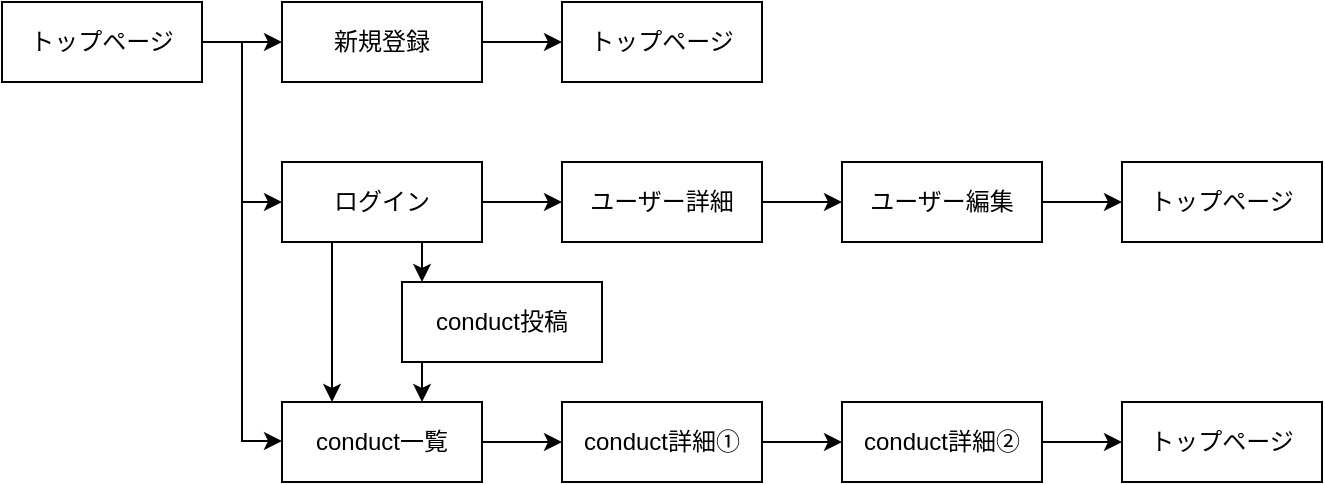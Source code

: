 <mxfile>
    <diagram id="v8ftFEAlCYzXgG-yJxjX" name="画面遷移図">
        <mxGraphModel dx="889" dy="573" grid="1" gridSize="10" guides="1" tooltips="1" connect="1" arrows="1" fold="1" page="1" pageScale="1" pageWidth="827" pageHeight="1169" math="0" shadow="0">
            <root>
                <mxCell id="0"/>
                <mxCell id="1" parent="0"/>
                <mxCell id="20" style="edgeStyle=none;html=1;exitX=1;exitY=0.5;exitDx=0;exitDy=0;entryX=0;entryY=0.5;entryDx=0;entryDy=0;" edge="1" parent="1" source="2" target="5">
                    <mxGeometry relative="1" as="geometry"/>
                </mxCell>
                <mxCell id="2" value="トップページ" style="whiteSpace=wrap;html=1;align=center;" vertex="1" parent="1">
                    <mxGeometry x="100" y="40" width="100" height="40" as="geometry"/>
                </mxCell>
                <mxCell id="25" style="edgeStyle=none;html=1;exitX=1;exitY=0.5;exitDx=0;exitDy=0;entryX=0;entryY=0.5;entryDx=0;entryDy=0;" edge="1" parent="1" source="4" target="14">
                    <mxGeometry relative="1" as="geometry"/>
                </mxCell>
                <mxCell id="44" style="edgeStyle=none;html=1;entryX=0.25;entryY=0;entryDx=0;entryDy=0;exitX=0.25;exitY=1;exitDx=0;exitDy=0;" edge="1" parent="1" source="4" target="7">
                    <mxGeometry relative="1" as="geometry">
                        <mxPoint x="290" y="170" as="sourcePoint"/>
                        <Array as="points"/>
                    </mxGeometry>
                </mxCell>
                <mxCell id="4" value="ログイン" style="whiteSpace=wrap;html=1;align=center;" vertex="1" parent="1">
                    <mxGeometry x="240" y="120" width="100" height="40" as="geometry"/>
                </mxCell>
                <mxCell id="34" style="edgeStyle=none;html=1;exitX=1;exitY=0.5;exitDx=0;exitDy=0;entryX=0;entryY=0.5;entryDx=0;entryDy=0;" edge="1" parent="1" source="5">
                    <mxGeometry relative="1" as="geometry">
                        <mxPoint x="380" y="60" as="targetPoint"/>
                    </mxGeometry>
                </mxCell>
                <mxCell id="5" value="新規登録" style="whiteSpace=wrap;html=1;align=center;" vertex="1" parent="1">
                    <mxGeometry x="240" y="40" width="100" height="40" as="geometry"/>
                </mxCell>
                <mxCell id="31" style="edgeStyle=none;html=1;exitX=1;exitY=0.5;exitDx=0;exitDy=0;entryX=0;entryY=0.5;entryDx=0;entryDy=0;" edge="1" parent="1" source="6" target="8">
                    <mxGeometry relative="1" as="geometry"/>
                </mxCell>
                <mxCell id="6" value="conduct詳細①" style="whiteSpace=wrap;html=1;align=center;" vertex="1" parent="1">
                    <mxGeometry x="380" y="240" width="100" height="40" as="geometry"/>
                </mxCell>
                <mxCell id="22" style="edgeStyle=none;html=1;" edge="1" parent="1">
                    <mxGeometry relative="1" as="geometry">
                        <mxPoint x="240" y="259.5" as="targetPoint"/>
                        <mxPoint x="220" y="259.5" as="sourcePoint"/>
                    </mxGeometry>
                </mxCell>
                <mxCell id="30" style="edgeStyle=none;html=1;exitX=1;exitY=0.5;exitDx=0;exitDy=0;entryX=0;entryY=0.5;entryDx=0;entryDy=0;" edge="1" parent="1" source="7" target="6">
                    <mxGeometry relative="1" as="geometry">
                        <mxPoint x="380" y="280" as="targetPoint"/>
                    </mxGeometry>
                </mxCell>
                <mxCell id="7" value="conduct一覧" style="whiteSpace=wrap;html=1;align=center;" vertex="1" parent="1">
                    <mxGeometry x="240" y="240" width="100" height="40" as="geometry"/>
                </mxCell>
                <mxCell id="43" style="edgeStyle=none;html=1;exitX=1;exitY=0.5;exitDx=0;exitDy=0;entryX=0;entryY=0.5;entryDx=0;entryDy=0;" edge="1" parent="1" source="8" target="37">
                    <mxGeometry relative="1" as="geometry"/>
                </mxCell>
                <mxCell id="8" value="conduct詳細②" style="whiteSpace=wrap;html=1;align=center;" vertex="1" parent="1">
                    <mxGeometry x="520" y="240" width="100" height="40" as="geometry"/>
                </mxCell>
                <mxCell id="42" style="edgeStyle=none;html=1;exitX=1;exitY=0.5;exitDx=0;exitDy=0;entryX=0;entryY=0.5;entryDx=0;entryDy=0;" edge="1" parent="1" source="12" target="38">
                    <mxGeometry relative="1" as="geometry"/>
                </mxCell>
                <mxCell id="12" value="ユーザー編集" style="whiteSpace=wrap;html=1;align=center;" vertex="1" parent="1">
                    <mxGeometry x="520" y="120" width="100" height="40" as="geometry"/>
                </mxCell>
                <mxCell id="27" style="edgeStyle=none;html=1;exitX=1;exitY=0.5;exitDx=0;exitDy=0;entryX=0;entryY=0.5;entryDx=0;entryDy=0;" edge="1" parent="1" source="14" target="12">
                    <mxGeometry relative="1" as="geometry"/>
                </mxCell>
                <mxCell id="14" value="ユーザー詳細" style="whiteSpace=wrap;html=1;align=center;" vertex="1" parent="1">
                    <mxGeometry x="380" y="120" width="100" height="40" as="geometry"/>
                </mxCell>
                <mxCell id="21" value="" style="endArrow=none;html=1;rounded=0;" edge="1" parent="1">
                    <mxGeometry relative="1" as="geometry">
                        <mxPoint x="220" y="60" as="sourcePoint"/>
                        <mxPoint x="220" y="260" as="targetPoint"/>
                    </mxGeometry>
                </mxCell>
                <mxCell id="23" style="edgeStyle=none;html=1;" edge="1" parent="1">
                    <mxGeometry relative="1" as="geometry">
                        <mxPoint x="240" y="140" as="targetPoint"/>
                        <mxPoint x="220" y="140" as="sourcePoint"/>
                        <Array as="points"/>
                    </mxGeometry>
                </mxCell>
                <mxCell id="35" style="edgeStyle=none;html=1;exitX=1;exitY=0.5;exitDx=0;exitDy=0;entryX=0;entryY=0.5;entryDx=0;entryDy=0;" edge="1" parent="1" target="33">
                    <mxGeometry relative="1" as="geometry">
                        <mxPoint x="480" y="60" as="sourcePoint"/>
                    </mxGeometry>
                </mxCell>
                <mxCell id="33" value="トップページ" style="whiteSpace=wrap;html=1;align=center;" vertex="1" parent="1">
                    <mxGeometry x="380" y="40" width="100" height="40" as="geometry"/>
                </mxCell>
                <mxCell id="37" value="トップページ" style="whiteSpace=wrap;html=1;align=center;" vertex="1" parent="1">
                    <mxGeometry x="660" y="240" width="100" height="40" as="geometry"/>
                </mxCell>
                <mxCell id="38" value="トップページ" style="whiteSpace=wrap;html=1;align=center;" vertex="1" parent="1">
                    <mxGeometry x="660" y="120" width="100" height="40" as="geometry"/>
                </mxCell>
                <mxCell id="nF6uuUa3rdV_wBL02g1Z-46" value="conduct投稿" style="whiteSpace=wrap;html=1;align=center;" vertex="1" parent="1">
                    <mxGeometry x="300" y="180" width="100" height="40" as="geometry"/>
                </mxCell>
                <mxCell id="nF6uuUa3rdV_wBL02g1Z-47" style="edgeStyle=none;html=1;" edge="1" parent="1">
                    <mxGeometry relative="1" as="geometry">
                        <mxPoint x="310" y="220" as="sourcePoint"/>
                        <mxPoint x="310" y="240" as="targetPoint"/>
                        <Array as="points"/>
                    </mxGeometry>
                </mxCell>
                <mxCell id="nF6uuUa3rdV_wBL02g1Z-48" style="edgeStyle=none;html=1;" edge="1" parent="1">
                    <mxGeometry relative="1" as="geometry">
                        <mxPoint x="310" y="160" as="sourcePoint"/>
                        <mxPoint x="310" y="180" as="targetPoint"/>
                        <Array as="points"/>
                    </mxGeometry>
                </mxCell>
            </root>
        </mxGraphModel>
    </diagram>
    <diagram id="pOpTrlNiWUxiXPwlSrQK" name="ER図">
        <mxGraphModel dx="889" dy="573" grid="1" gridSize="10" guides="0" tooltips="1" connect="1" arrows="1" fold="1" page="1" pageScale="1" pageWidth="827" pageHeight="1169" math="0" shadow="0">
            <root>
                <mxCell id="0"/>
                <mxCell id="1" parent="0"/>
                <mxCell id="IXuVn6qfQAhCPkEb-98w-1" value="conducts" style="swimlane;fontStyle=0;childLayout=stackLayout;horizontal=1;startSize=26;horizontalStack=0;resizeParent=1;resizeParentMax=0;resizeLast=0;collapsible=1;marginBottom=0;align=center;fontSize=14;" vertex="1" parent="1">
                    <mxGeometry x="290" y="360" width="160" height="146" as="geometry"/>
                </mxCell>
                <mxCell id="IXuVn6qfQAhCPkEb-98w-2" value="id" style="text;strokeColor=none;fillColor=none;spacingLeft=4;spacingRight=4;overflow=hidden;rotatable=0;points=[[0,0.5],[1,0.5]];portConstraint=eastwest;fontSize=12;" vertex="1" parent="IXuVn6qfQAhCPkEb-98w-1">
                    <mxGeometry y="26" width="160" height="30" as="geometry"/>
                </mxCell>
                <mxCell id="IXuVn6qfQAhCPkEb-98w-3" value="user_id" style="text;strokeColor=none;fillColor=none;spacingLeft=4;spacingRight=4;overflow=hidden;rotatable=0;points=[[0,0.5],[1,0.5]];portConstraint=eastwest;fontSize=12;" vertex="1" parent="IXuVn6qfQAhCPkEb-98w-1">
                    <mxGeometry y="56" width="160" height="30" as="geometry"/>
                </mxCell>
                <mxCell id="IXuVn6qfQAhCPkEb-98w-4" value="content_name&#10;" style="text;strokeColor=none;fillColor=none;spacingLeft=4;spacingRight=4;overflow=hidden;rotatable=0;points=[[0,0.5],[1,0.5]];portConstraint=eastwest;fontSize=12;" vertex="1" parent="IXuVn6qfQAhCPkEb-98w-1">
                    <mxGeometry y="86" width="160" height="30" as="geometry"/>
                </mxCell>
                <mxCell id="L-zbT9oIlU30N0NIxTis-2" value="content" style="text;strokeColor=none;fillColor=none;spacingLeft=4;spacingRight=4;overflow=hidden;rotatable=0;points=[[0,0.5],[1,0.5]];portConstraint=eastwest;fontSize=12;" vertex="1" parent="IXuVn6qfQAhCPkEb-98w-1">
                    <mxGeometry y="116" width="160" height="30" as="geometry"/>
                </mxCell>
                <mxCell id="IXuVn6qfQAhCPkEb-98w-5" value="comments" style="swimlane;fontStyle=0;childLayout=stackLayout;horizontal=1;startSize=26;horizontalStack=0;resizeParent=1;resizeParentMax=0;resizeLast=0;collapsible=1;marginBottom=0;align=center;fontSize=14;" vertex="1" parent="1">
                    <mxGeometry x="360" y="120" width="160" height="146" as="geometry"/>
                </mxCell>
                <mxCell id="IXuVn6qfQAhCPkEb-98w-6" value="id&#10;" style="text;strokeColor=none;fillColor=none;spacingLeft=4;spacingRight=4;overflow=hidden;rotatable=0;points=[[0,0.5],[1,0.5]];portConstraint=eastwest;fontSize=12;" vertex="1" parent="IXuVn6qfQAhCPkEb-98w-5">
                    <mxGeometry y="26" width="160" height="30" as="geometry"/>
                </mxCell>
                <mxCell id="IXuVn6qfQAhCPkEb-98w-7" value="user_id" style="text;strokeColor=none;fillColor=none;spacingLeft=4;spacingRight=4;overflow=hidden;rotatable=0;points=[[0,0.5],[1,0.5]];portConstraint=eastwest;fontSize=12;" vertex="1" parent="IXuVn6qfQAhCPkEb-98w-5">
                    <mxGeometry y="56" width="160" height="30" as="geometry"/>
                </mxCell>
                <mxCell id="IXuVn6qfQAhCPkEb-98w-8" value="conduct_id" style="text;strokeColor=none;fillColor=none;spacingLeft=4;spacingRight=4;overflow=hidden;rotatable=0;points=[[0,0.5],[1,0.5]];portConstraint=eastwest;fontSize=12;" vertex="1" parent="IXuVn6qfQAhCPkEb-98w-5">
                    <mxGeometry y="86" width="160" height="30" as="geometry"/>
                </mxCell>
                <mxCell id="L-zbT9oIlU30N0NIxTis-1" value="content" style="text;strokeColor=none;fillColor=none;spacingLeft=4;spacingRight=4;overflow=hidden;rotatable=0;points=[[0,0.5],[1,0.5]];portConstraint=eastwest;fontSize=12;" vertex="1" parent="IXuVn6qfQAhCPkEb-98w-5">
                    <mxGeometry y="116" width="160" height="30" as="geometry"/>
                </mxCell>
                <mxCell id="IXuVn6qfQAhCPkEb-98w-9" value="users" style="swimlane;fontStyle=0;childLayout=stackLayout;horizontal=1;startSize=26;horizontalStack=0;resizeParent=1;resizeParentMax=0;resizeLast=0;collapsible=1;marginBottom=0;align=center;fontSize=14;" vertex="1" parent="1">
                    <mxGeometry x="40" y="120" width="160" height="206" as="geometry"/>
                </mxCell>
                <mxCell id="IXuVn6qfQAhCPkEb-98w-10" value="id" style="text;strokeColor=none;fillColor=none;spacingLeft=4;spacingRight=4;overflow=hidden;rotatable=0;points=[[0,0.5],[1,0.5]];portConstraint=eastwest;fontSize=12;" vertex="1" parent="IXuVn6qfQAhCPkEb-98w-9">
                    <mxGeometry y="26" width="160" height="30" as="geometry"/>
                </mxCell>
                <mxCell id="IXuVn6qfQAhCPkEb-98w-11" value="username" style="text;strokeColor=none;fillColor=none;spacingLeft=4;spacingRight=4;overflow=hidden;rotatable=0;points=[[0,0.5],[1,0.5]];portConstraint=eastwest;fontSize=12;" vertex="1" parent="IXuVn6qfQAhCPkEb-98w-9">
                    <mxGeometry y="56" width="160" height="30" as="geometry"/>
                </mxCell>
                <mxCell id="IXuVn6qfQAhCPkEb-98w-12" value="date_of_birth" style="text;strokeColor=none;fillColor=none;spacingLeft=4;spacingRight=4;overflow=hidden;rotatable=0;points=[[0,0.5],[1,0.5]];portConstraint=eastwest;fontSize=12;" vertex="1" parent="IXuVn6qfQAhCPkEb-98w-9">
                    <mxGeometry y="86" width="160" height="30" as="geometry"/>
                </mxCell>
                <mxCell id="IXuVn6qfQAhCPkEb-98w-13" value="birth_place" style="text;strokeColor=none;fillColor=none;spacingLeft=4;spacingRight=4;overflow=hidden;rotatable=0;points=[[0,0.5],[1,0.5]];portConstraint=eastwest;fontSize=12;" vertex="1" parent="IXuVn6qfQAhCPkEb-98w-9">
                    <mxGeometry y="116" width="160" height="30" as="geometry"/>
                </mxCell>
                <mxCell id="IXuVn6qfQAhCPkEb-98w-17" value="email" style="text;strokeColor=none;fillColor=none;spacingLeft=4;spacingRight=4;overflow=hidden;rotatable=0;points=[[0,0.5],[1,0.5]];portConstraint=eastwest;fontSize=12;" vertex="1" parent="IXuVn6qfQAhCPkEb-98w-9">
                    <mxGeometry y="146" width="160" height="30" as="geometry"/>
                </mxCell>
                <mxCell id="IXuVn6qfQAhCPkEb-98w-16" value="encrypted_password" style="text;strokeColor=none;fillColor=none;spacingLeft=4;spacingRight=4;overflow=hidden;rotatable=0;points=[[0,0.5],[1,0.5]];portConstraint=eastwest;fontSize=12;" vertex="1" parent="IXuVn6qfQAhCPkEb-98w-9">
                    <mxGeometry y="176" width="160" height="30" as="geometry"/>
                </mxCell>
                <mxCell id="IXuVn6qfQAhCPkEb-98w-23" value="" style="edgeStyle=entityRelationEdgeStyle;fontSize=12;html=1;endArrow=ERzeroToMany;startArrow=ERzeroToOne;entryX=0;entryY=0.5;entryDx=0;entryDy=0;exitX=1.013;exitY=0.733;exitDx=0;exitDy=0;exitPerimeter=0;" edge="1" parent="1" source="IXuVn6qfQAhCPkEb-98w-17" target="IXuVn6qfQAhCPkEb-98w-3">
                    <mxGeometry width="100" height="100" relative="1" as="geometry">
                        <mxPoint x="210" y="280" as="sourcePoint"/>
                        <mxPoint x="190" y="380" as="targetPoint"/>
                    </mxGeometry>
                </mxCell>
                <mxCell id="IXuVn6qfQAhCPkEb-98w-24" value="" style="edgeStyle=entityRelationEdgeStyle;fontSize=12;html=1;endArrow=ERzeroToMany;startArrow=ERzeroToOne;entryX=-0.012;entryY=0.8;entryDx=0;entryDy=0;entryPerimeter=0;" edge="1" parent="1" target="IXuVn6qfQAhCPkEb-98w-7">
                    <mxGeometry width="100" height="100" relative="1" as="geometry">
                        <mxPoint x="200" y="200" as="sourcePoint"/>
                        <mxPoint x="300" y="100" as="targetPoint"/>
                    </mxGeometry>
                </mxCell>
                <mxCell id="IXuVn6qfQAhCPkEb-98w-27" value="" style="edgeStyle=entityRelationEdgeStyle;fontSize=12;html=1;endArrow=ERzeroToMany;startArrow=ERzeroToOne;exitX=1.025;exitY=0.8;exitDx=0;exitDy=0;exitPerimeter=0;" edge="1" parent="1" source="IXuVn6qfQAhCPkEb-98w-3" target="L-zbT9oIlU30N0NIxTis-1">
                    <mxGeometry width="100" height="100" relative="1" as="geometry">
                        <mxPoint x="300" y="310" as="sourcePoint"/>
                        <mxPoint x="520" y="251" as="targetPoint"/>
                    </mxGeometry>
                </mxCell>
                <mxCell id="L-zbT9oIlU30N0NIxTis-3" value="status" style="swimlane;fontStyle=0;childLayout=stackLayout;horizontal=1;startSize=26;horizontalStack=0;resizeParent=1;resizeParentMax=0;resizeLast=0;collapsible=1;marginBottom=0;align=center;fontSize=14;" vertex="1" parent="1">
                    <mxGeometry x="70" y="420" width="160" height="86" as="geometry"/>
                </mxCell>
                <mxCell id="L-zbT9oIlU30N0NIxTis-4" value="user_id" style="text;strokeColor=none;fillColor=none;spacingLeft=4;spacingRight=4;overflow=hidden;rotatable=0;points=[[0,0.5],[1,0.5]];portConstraint=eastwest;fontSize=12;" vertex="1" parent="L-zbT9oIlU30N0NIxTis-3">
                    <mxGeometry y="26" width="160" height="30" as="geometry"/>
                </mxCell>
                <mxCell id="L-zbT9oIlU30N0NIxTis-5" value="conduct_id" style="text;strokeColor=none;fillColor=none;spacingLeft=4;spacingRight=4;overflow=hidden;rotatable=0;points=[[0,0.5],[1,0.5]];portConstraint=eastwest;fontSize=12;" vertex="1" parent="L-zbT9oIlU30N0NIxTis-3">
                    <mxGeometry y="56" width="160" height="30" as="geometry"/>
                </mxCell>
                <mxCell id="L-zbT9oIlU30N0NIxTis-8" value="" style="edgeStyle=entityRelationEdgeStyle;fontSize=12;html=1;endArrow=ERzeroToMany;startArrow=ERzeroToOne;entryX=0.006;entryY=0.133;entryDx=0;entryDy=0;entryPerimeter=0;" edge="1" parent="1" target="L-zbT9oIlU30N0NIxTis-2">
                    <mxGeometry width="100" height="100" relative="1" as="geometry">
                        <mxPoint x="230" y="480" as="sourcePoint"/>
                        <mxPoint x="280" y="480" as="targetPoint"/>
                    </mxGeometry>
                </mxCell>
                <mxCell id="UmzVuEwKgnb9-tqxLL6s-2" value="" style="edgeStyle=entityRelationEdgeStyle;fontSize=12;html=1;endArrow=ERzeroToMany;startArrow=ERzeroToOne;" edge="1" parent="1">
                    <mxGeometry width="100" height="100" relative="1" as="geometry">
                        <mxPoint x="130" y="330" as="sourcePoint"/>
                        <mxPoint x="70" y="480" as="targetPoint"/>
                    </mxGeometry>
                </mxCell>
            </root>
        </mxGraphModel>
    </diagram>
</mxfile>